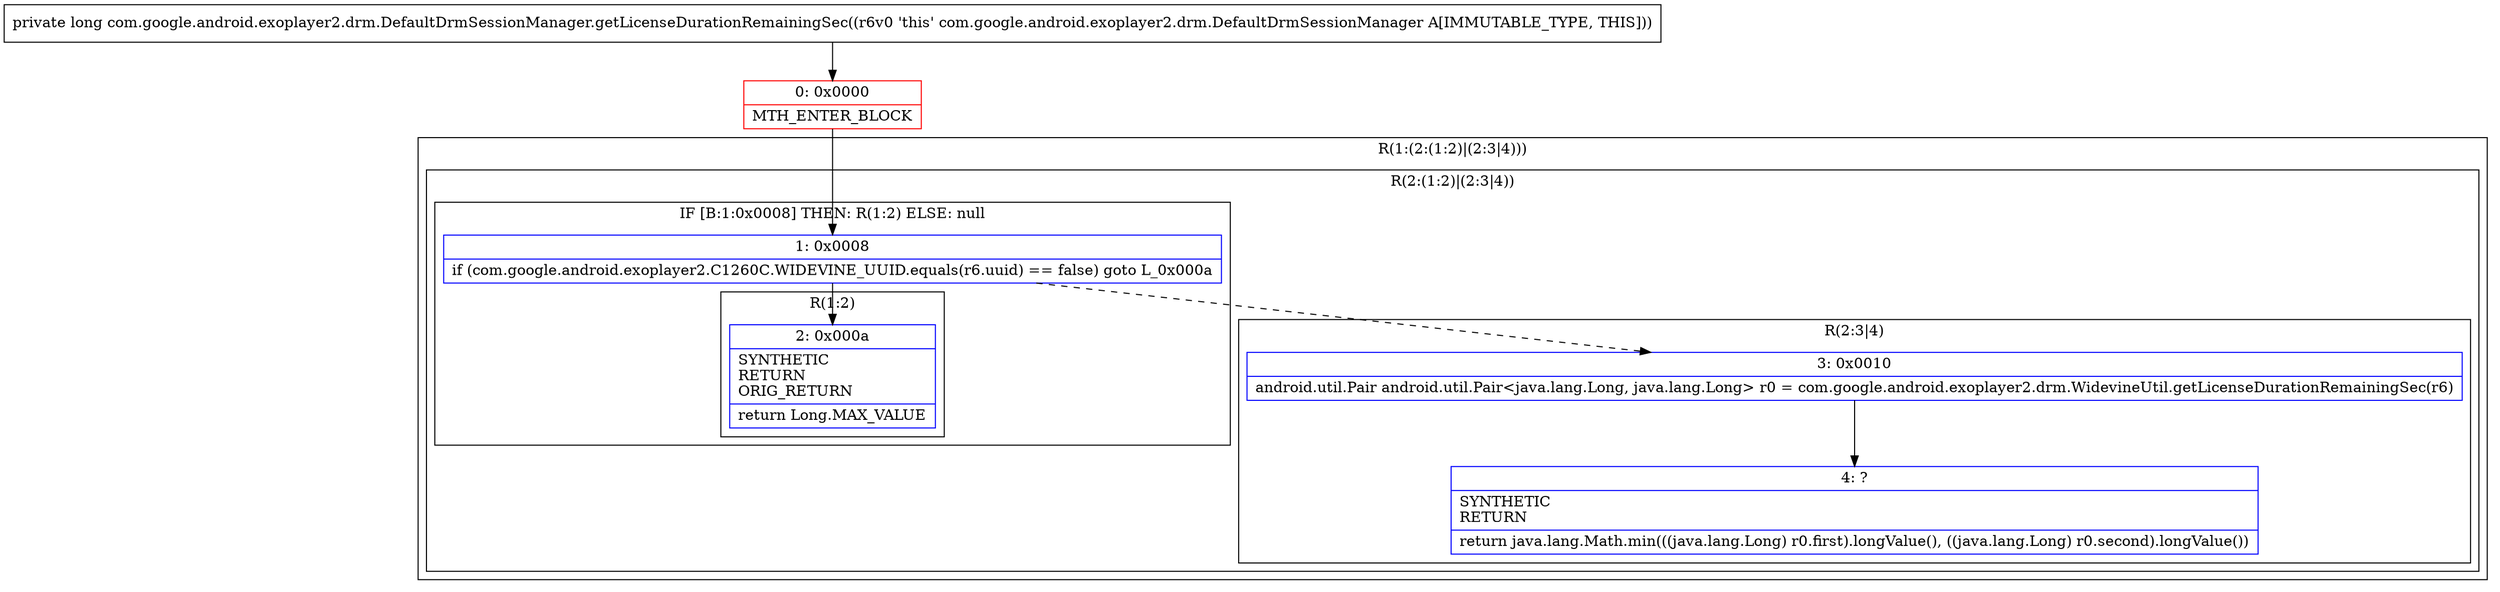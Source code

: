 digraph "CFG forcom.google.android.exoplayer2.drm.DefaultDrmSessionManager.getLicenseDurationRemainingSec()J" {
subgraph cluster_Region_940825072 {
label = "R(1:(2:(1:2)|(2:3|4)))";
node [shape=record,color=blue];
subgraph cluster_Region_1667684198 {
label = "R(2:(1:2)|(2:3|4))";
node [shape=record,color=blue];
subgraph cluster_IfRegion_419620860 {
label = "IF [B:1:0x0008] THEN: R(1:2) ELSE: null";
node [shape=record,color=blue];
Node_1 [shape=record,label="{1\:\ 0x0008|if (com.google.android.exoplayer2.C1260C.WIDEVINE_UUID.equals(r6.uuid) == false) goto L_0x000a\l}"];
subgraph cluster_Region_1728294956 {
label = "R(1:2)";
node [shape=record,color=blue];
Node_2 [shape=record,label="{2\:\ 0x000a|SYNTHETIC\lRETURN\lORIG_RETURN\l|return Long.MAX_VALUE\l}"];
}
}
subgraph cluster_Region_1616072720 {
label = "R(2:3|4)";
node [shape=record,color=blue];
Node_3 [shape=record,label="{3\:\ 0x0010|android.util.Pair android.util.Pair\<java.lang.Long, java.lang.Long\> r0 = com.google.android.exoplayer2.drm.WidevineUtil.getLicenseDurationRemainingSec(r6)\l}"];
Node_4 [shape=record,label="{4\:\ ?|SYNTHETIC\lRETURN\l|return java.lang.Math.min(((java.lang.Long) r0.first).longValue(), ((java.lang.Long) r0.second).longValue())\l}"];
}
}
}
Node_0 [shape=record,color=red,label="{0\:\ 0x0000|MTH_ENTER_BLOCK\l}"];
MethodNode[shape=record,label="{private long com.google.android.exoplayer2.drm.DefaultDrmSessionManager.getLicenseDurationRemainingSec((r6v0 'this' com.google.android.exoplayer2.drm.DefaultDrmSessionManager A[IMMUTABLE_TYPE, THIS])) }"];
MethodNode -> Node_0;
Node_1 -> Node_2;
Node_1 -> Node_3[style=dashed];
Node_3 -> Node_4;
Node_0 -> Node_1;
}

